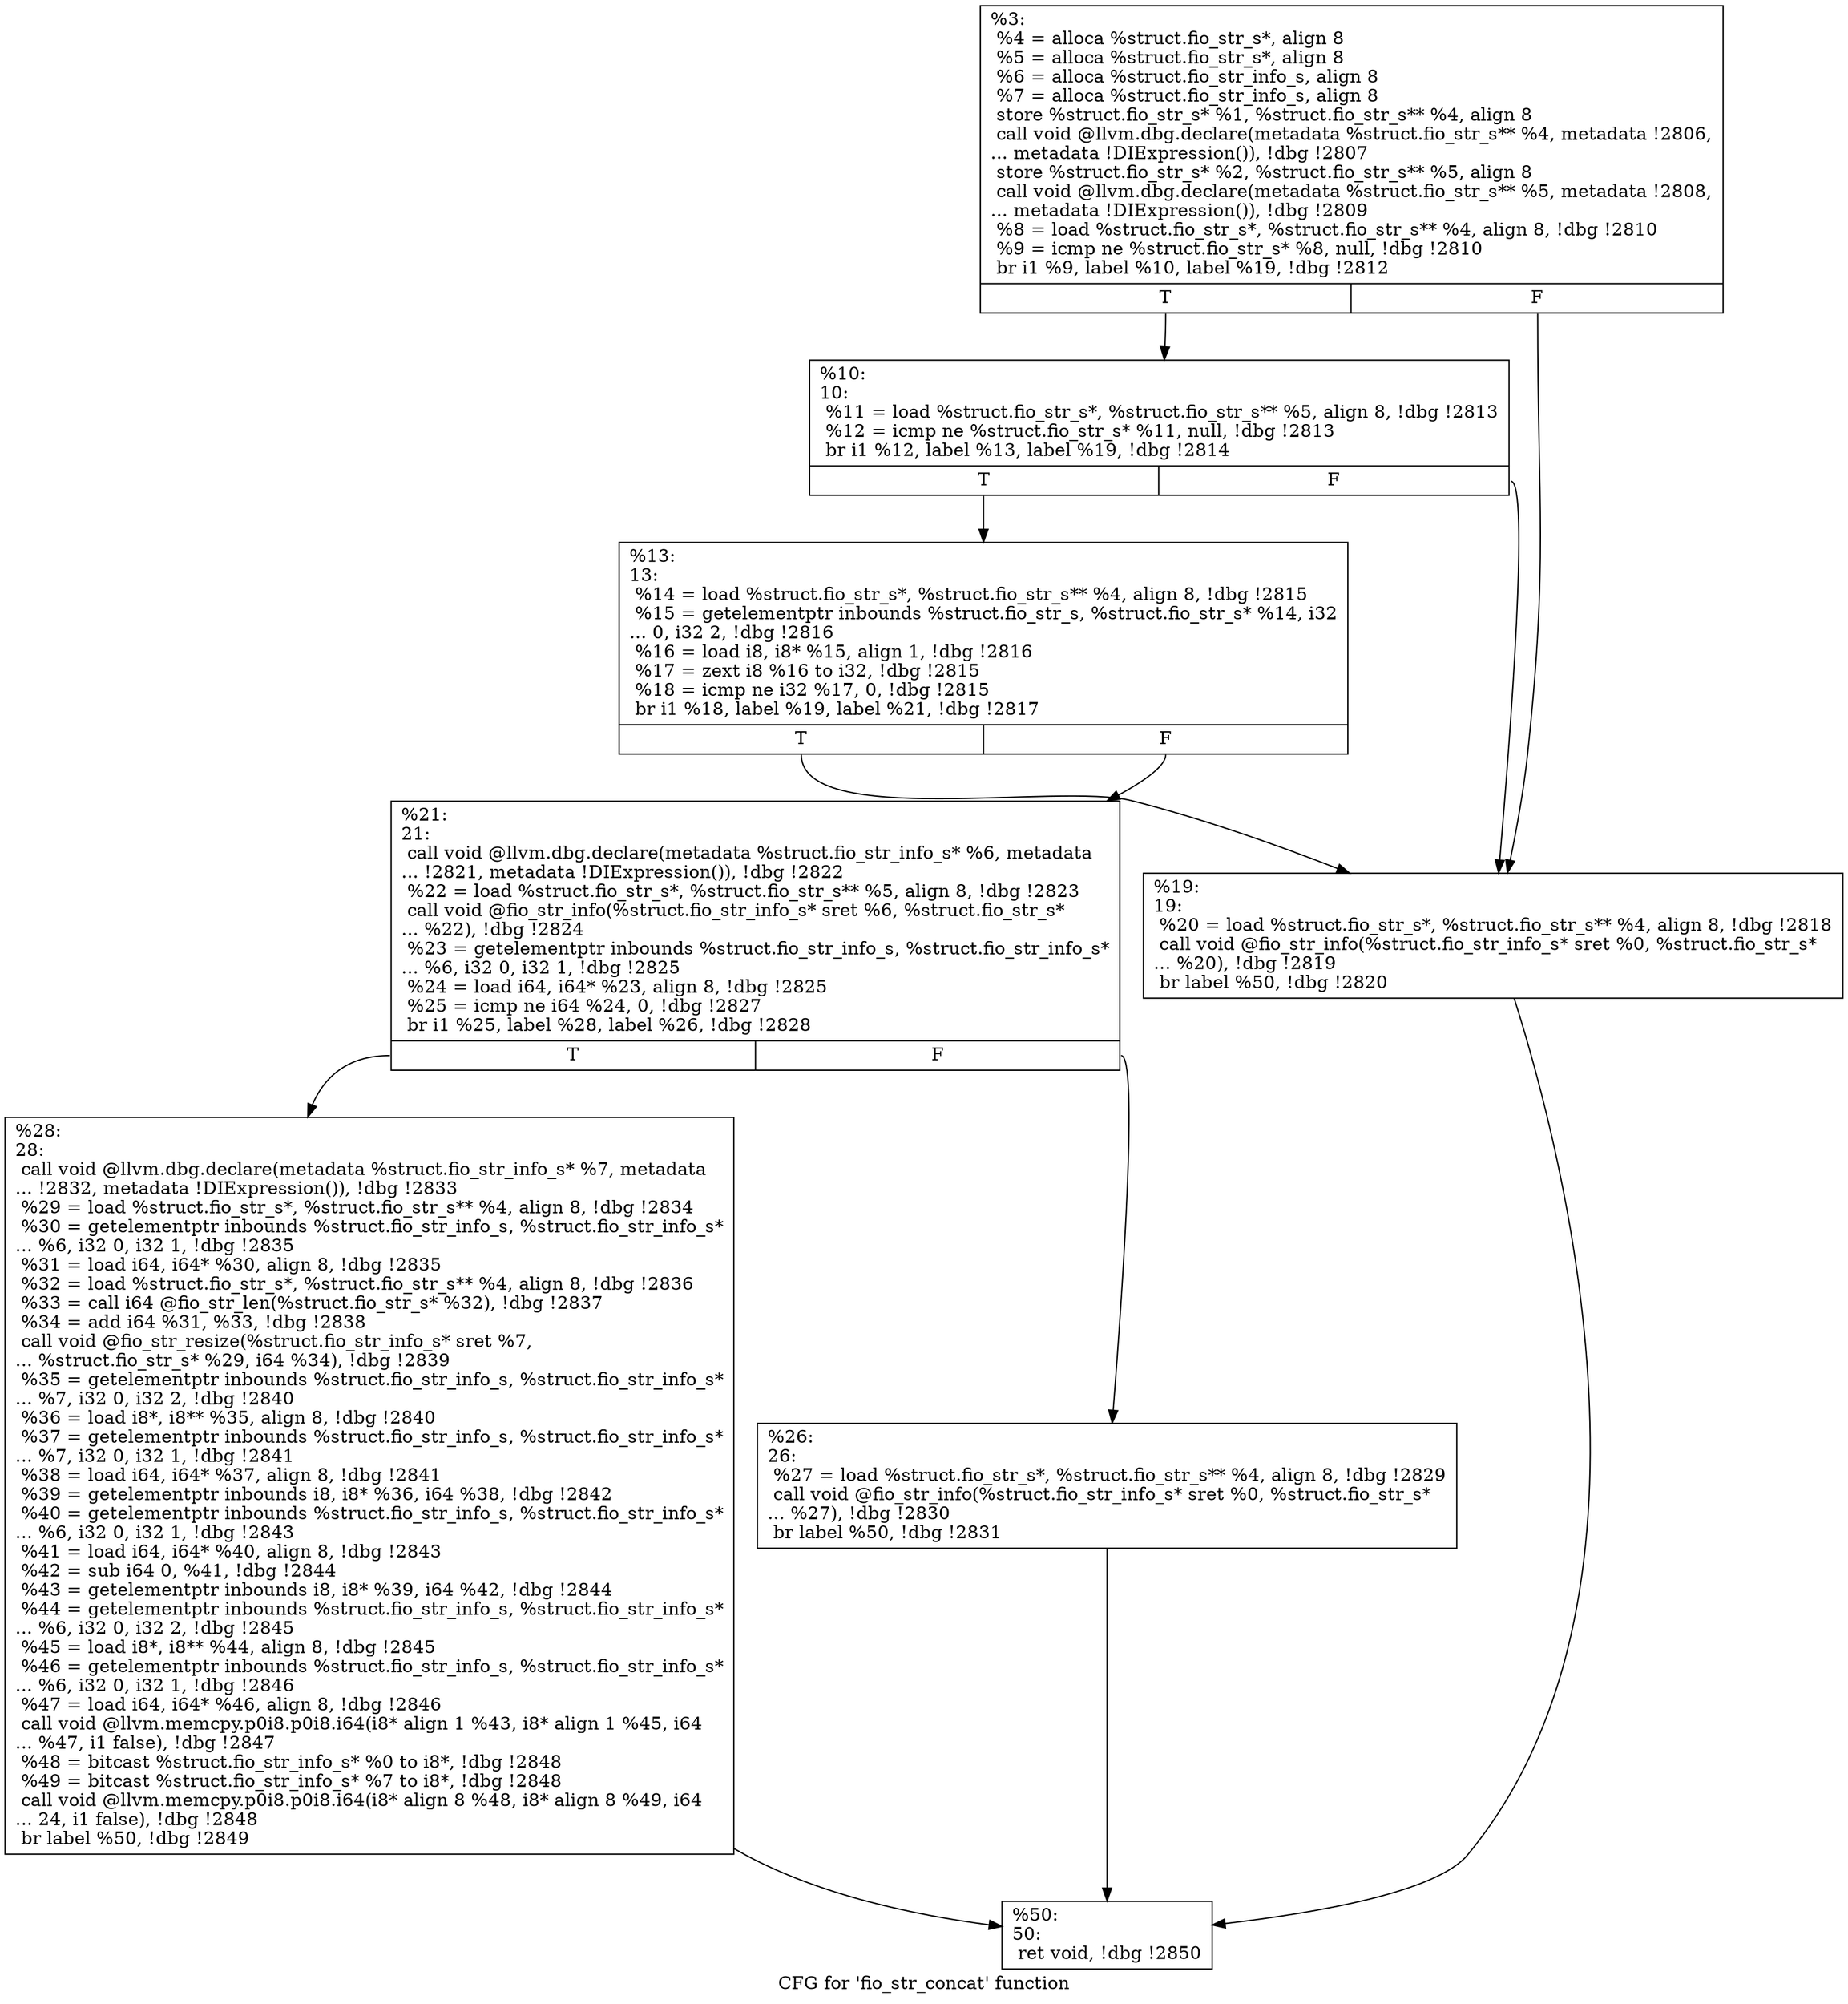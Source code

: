 digraph "CFG for 'fio_str_concat' function" {
	label="CFG for 'fio_str_concat' function";

	Node0x55685166d680 [shape=record,label="{%3:\l  %4 = alloca %struct.fio_str_s*, align 8\l  %5 = alloca %struct.fio_str_s*, align 8\l  %6 = alloca %struct.fio_str_info_s, align 8\l  %7 = alloca %struct.fio_str_info_s, align 8\l  store %struct.fio_str_s* %1, %struct.fio_str_s** %4, align 8\l  call void @llvm.dbg.declare(metadata %struct.fio_str_s** %4, metadata !2806,\l... metadata !DIExpression()), !dbg !2807\l  store %struct.fio_str_s* %2, %struct.fio_str_s** %5, align 8\l  call void @llvm.dbg.declare(metadata %struct.fio_str_s** %5, metadata !2808,\l... metadata !DIExpression()), !dbg !2809\l  %8 = load %struct.fio_str_s*, %struct.fio_str_s** %4, align 8, !dbg !2810\l  %9 = icmp ne %struct.fio_str_s* %8, null, !dbg !2810\l  br i1 %9, label %10, label %19, !dbg !2812\l|{<s0>T|<s1>F}}"];
	Node0x55685166d680:s0 -> Node0x55685166d6d0;
	Node0x55685166d680:s1 -> Node0x55685166d770;
	Node0x55685166d6d0 [shape=record,label="{%10:\l10:                                               \l  %11 = load %struct.fio_str_s*, %struct.fio_str_s** %5, align 8, !dbg !2813\l  %12 = icmp ne %struct.fio_str_s* %11, null, !dbg !2813\l  br i1 %12, label %13, label %19, !dbg !2814\l|{<s0>T|<s1>F}}"];
	Node0x55685166d6d0:s0 -> Node0x55685166d720;
	Node0x55685166d6d0:s1 -> Node0x55685166d770;
	Node0x55685166d720 [shape=record,label="{%13:\l13:                                               \l  %14 = load %struct.fio_str_s*, %struct.fio_str_s** %4, align 8, !dbg !2815\l  %15 = getelementptr inbounds %struct.fio_str_s, %struct.fio_str_s* %14, i32\l... 0, i32 2, !dbg !2816\l  %16 = load i8, i8* %15, align 1, !dbg !2816\l  %17 = zext i8 %16 to i32, !dbg !2815\l  %18 = icmp ne i32 %17, 0, !dbg !2815\l  br i1 %18, label %19, label %21, !dbg !2817\l|{<s0>T|<s1>F}}"];
	Node0x55685166d720:s0 -> Node0x55685166d770;
	Node0x55685166d720:s1 -> Node0x55685166d7c0;
	Node0x55685166d770 [shape=record,label="{%19:\l19:                                               \l  %20 = load %struct.fio_str_s*, %struct.fio_str_s** %4, align 8, !dbg !2818\l  call void @fio_str_info(%struct.fio_str_info_s* sret %0, %struct.fio_str_s*\l... %20), !dbg !2819\l  br label %50, !dbg !2820\l}"];
	Node0x55685166d770 -> Node0x55685166d8b0;
	Node0x55685166d7c0 [shape=record,label="{%21:\l21:                                               \l  call void @llvm.dbg.declare(metadata %struct.fio_str_info_s* %6, metadata\l... !2821, metadata !DIExpression()), !dbg !2822\l  %22 = load %struct.fio_str_s*, %struct.fio_str_s** %5, align 8, !dbg !2823\l  call void @fio_str_info(%struct.fio_str_info_s* sret %6, %struct.fio_str_s*\l... %22), !dbg !2824\l  %23 = getelementptr inbounds %struct.fio_str_info_s, %struct.fio_str_info_s*\l... %6, i32 0, i32 1, !dbg !2825\l  %24 = load i64, i64* %23, align 8, !dbg !2825\l  %25 = icmp ne i64 %24, 0, !dbg !2827\l  br i1 %25, label %28, label %26, !dbg !2828\l|{<s0>T|<s1>F}}"];
	Node0x55685166d7c0:s0 -> Node0x55685166d860;
	Node0x55685166d7c0:s1 -> Node0x55685166d810;
	Node0x55685166d810 [shape=record,label="{%26:\l26:                                               \l  %27 = load %struct.fio_str_s*, %struct.fio_str_s** %4, align 8, !dbg !2829\l  call void @fio_str_info(%struct.fio_str_info_s* sret %0, %struct.fio_str_s*\l... %27), !dbg !2830\l  br label %50, !dbg !2831\l}"];
	Node0x55685166d810 -> Node0x55685166d8b0;
	Node0x55685166d860 [shape=record,label="{%28:\l28:                                               \l  call void @llvm.dbg.declare(metadata %struct.fio_str_info_s* %7, metadata\l... !2832, metadata !DIExpression()), !dbg !2833\l  %29 = load %struct.fio_str_s*, %struct.fio_str_s** %4, align 8, !dbg !2834\l  %30 = getelementptr inbounds %struct.fio_str_info_s, %struct.fio_str_info_s*\l... %6, i32 0, i32 1, !dbg !2835\l  %31 = load i64, i64* %30, align 8, !dbg !2835\l  %32 = load %struct.fio_str_s*, %struct.fio_str_s** %4, align 8, !dbg !2836\l  %33 = call i64 @fio_str_len(%struct.fio_str_s* %32), !dbg !2837\l  %34 = add i64 %31, %33, !dbg !2838\l  call void @fio_str_resize(%struct.fio_str_info_s* sret %7,\l... %struct.fio_str_s* %29, i64 %34), !dbg !2839\l  %35 = getelementptr inbounds %struct.fio_str_info_s, %struct.fio_str_info_s*\l... %7, i32 0, i32 2, !dbg !2840\l  %36 = load i8*, i8** %35, align 8, !dbg !2840\l  %37 = getelementptr inbounds %struct.fio_str_info_s, %struct.fio_str_info_s*\l... %7, i32 0, i32 1, !dbg !2841\l  %38 = load i64, i64* %37, align 8, !dbg !2841\l  %39 = getelementptr inbounds i8, i8* %36, i64 %38, !dbg !2842\l  %40 = getelementptr inbounds %struct.fio_str_info_s, %struct.fio_str_info_s*\l... %6, i32 0, i32 1, !dbg !2843\l  %41 = load i64, i64* %40, align 8, !dbg !2843\l  %42 = sub i64 0, %41, !dbg !2844\l  %43 = getelementptr inbounds i8, i8* %39, i64 %42, !dbg !2844\l  %44 = getelementptr inbounds %struct.fio_str_info_s, %struct.fio_str_info_s*\l... %6, i32 0, i32 2, !dbg !2845\l  %45 = load i8*, i8** %44, align 8, !dbg !2845\l  %46 = getelementptr inbounds %struct.fio_str_info_s, %struct.fio_str_info_s*\l... %6, i32 0, i32 1, !dbg !2846\l  %47 = load i64, i64* %46, align 8, !dbg !2846\l  call void @llvm.memcpy.p0i8.p0i8.i64(i8* align 1 %43, i8* align 1 %45, i64\l... %47, i1 false), !dbg !2847\l  %48 = bitcast %struct.fio_str_info_s* %0 to i8*, !dbg !2848\l  %49 = bitcast %struct.fio_str_info_s* %7 to i8*, !dbg !2848\l  call void @llvm.memcpy.p0i8.p0i8.i64(i8* align 8 %48, i8* align 8 %49, i64\l... 24, i1 false), !dbg !2848\l  br label %50, !dbg !2849\l}"];
	Node0x55685166d860 -> Node0x55685166d8b0;
	Node0x55685166d8b0 [shape=record,label="{%50:\l50:                                               \l  ret void, !dbg !2850\l}"];
}

